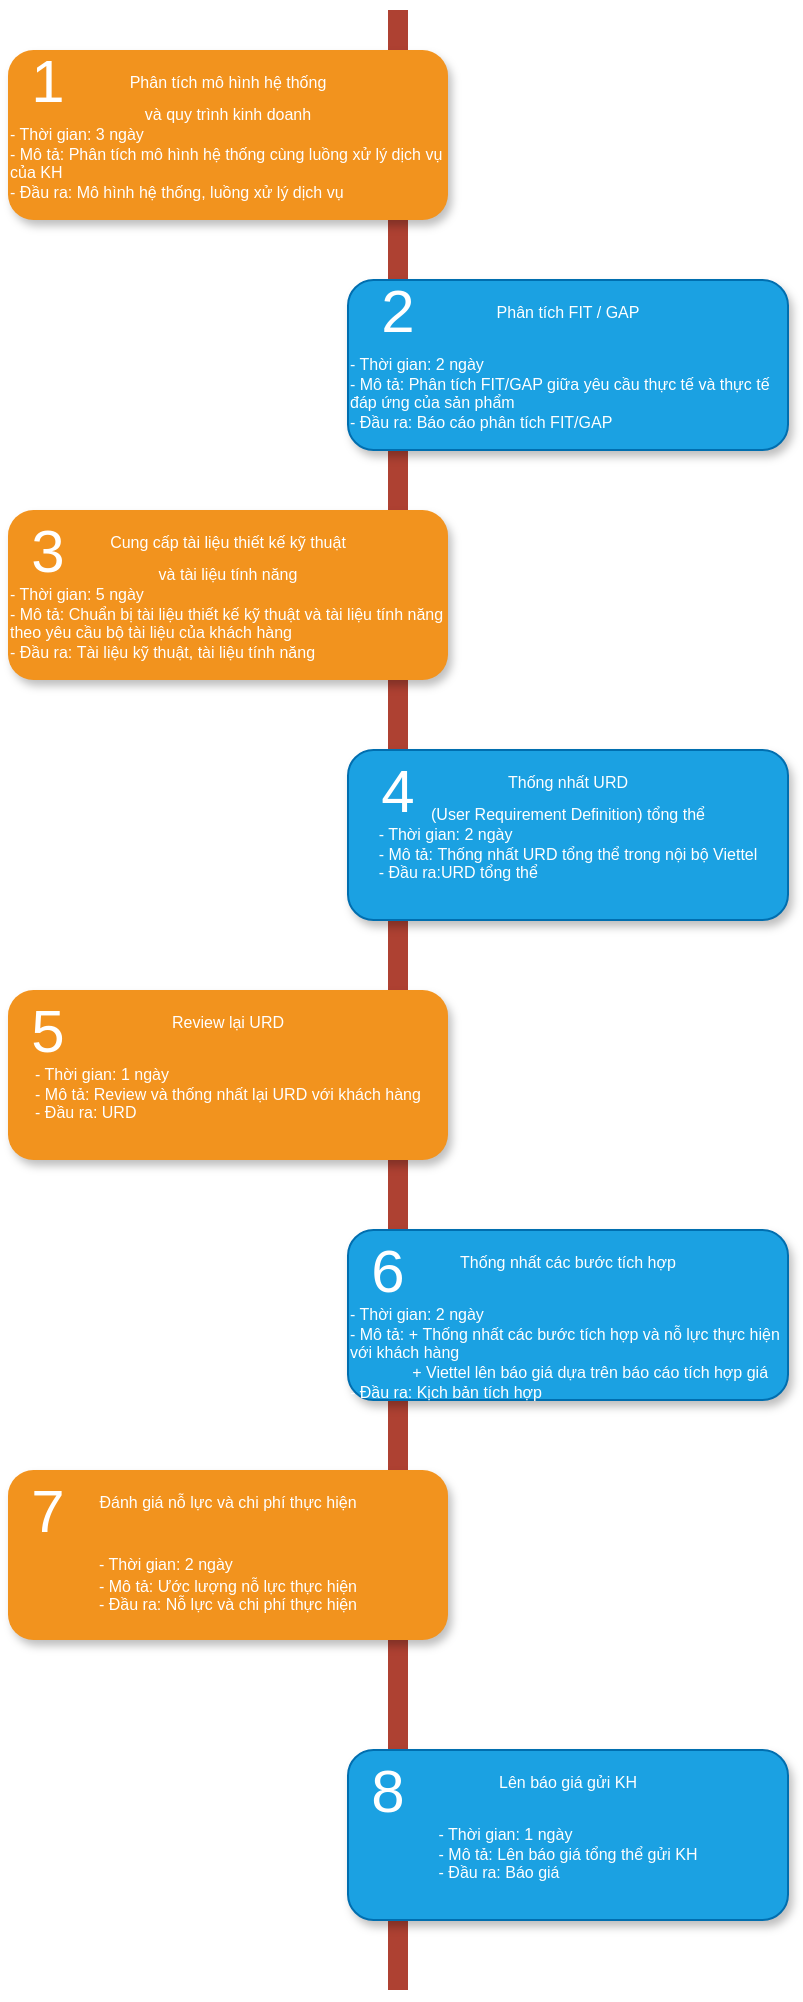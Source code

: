 <mxfile version="13.10.4" type="github">
  <diagram name="Page-1" id="fbcf5db9-b524-4cd4-e4f3-379dc89c3999">
    <mxGraphModel dx="859" dy="542" grid="1" gridSize="10" guides="1" tooltips="1" connect="1" arrows="1" fold="1" page="1" pageScale="1" pageWidth="850" pageHeight="1100" background="#ffffff" math="0" shadow="0">
      <root>
        <mxCell id="0" />
        <mxCell id="1" parent="0" />
        <mxCell id="2a0f93b5c73ef8e7-1" value="" style="line;strokeWidth=10;direction=south;html=1;fillColor=none;fontSize=13;fontColor=#000000;align=center;strokeColor=#AE4132;" parent="1" vertex="1">
          <mxGeometry x="360" y="70" width="10" height="990" as="geometry" />
        </mxCell>
        <mxCell id="2a0f93b5c73ef8e7-2" value="&lt;font style=&quot;font-size: 8px&quot;&gt;Phân tích mô hình hệ thống&lt;br&gt;và quy trình kinh doanh&lt;br&gt;&lt;/font&gt;&lt;div style=&quot;text-align: left ; font-size: 8px&quot;&gt;&lt;span&gt;&lt;font style=&quot;font-size: 8px&quot;&gt;- Thời gian: 3 ngày&lt;/font&gt;&lt;/span&gt;&lt;/div&gt;&lt;div style=&quot;text-align: left ; font-size: 8px&quot;&gt;&lt;span&gt;&lt;font style=&quot;font-size: 8px&quot;&gt;- Mô tả: Phân tích mô hình hệ thống cùng luồng xử lý dịch vụ của KH&lt;/font&gt;&lt;/span&gt;&lt;/div&gt;&lt;div style=&quot;text-align: left ; font-size: 8px&quot;&gt;&lt;span&gt;&lt;font style=&quot;font-size: 8px&quot;&gt;- Đầu ra: Mô hình hệ thống, luồng xử lý dịch vụ&lt;/font&gt;&lt;/span&gt;&lt;/div&gt;&lt;div style=&quot;text-align: left ; font-size: 8px&quot;&gt;&lt;span&gt;&lt;font style=&quot;font-size: 8px&quot;&gt;&lt;br&gt;&lt;/font&gt;&lt;/span&gt;&lt;/div&gt;&lt;div style=&quot;text-align: left ; font-size: 8px&quot;&gt;&lt;span&gt;&lt;font style=&quot;font-size: 8px&quot;&gt;&lt;br&gt;&lt;/font&gt;&lt;/span&gt;&lt;/div&gt;&lt;div style=&quot;text-align: left ; font-size: 8px&quot;&gt;&lt;span&gt;&lt;br&gt;&lt;/span&gt;&lt;/div&gt;" style="rounded=1;whiteSpace=wrap;html=1;strokeColor=none;strokeWidth=1;fillColor=#F2931E;fontSize=13;fontColor=#FFFFFF;align=center;gradientColor=none;gradientDirection=east;verticalAlign=top;shadow=1;" parent="1" vertex="1">
          <mxGeometry x="170" y="90" width="220" height="85" as="geometry" />
        </mxCell>
        <mxCell id="2a0f93b5c73ef8e7-3" value="1" style="text;html=1;strokeColor=none;fillColor=none;align=center;verticalAlign=middle;whiteSpace=wrap;fontSize=30;fontColor=#FFFFFF;" parent="1" vertex="1">
          <mxGeometry x="170" y="95" width="40" height="20" as="geometry" />
        </mxCell>
        <mxCell id="xUvLT5V0MFyeU-wpGkpq-1" value="&lt;font style=&quot;font-size: 8px&quot;&gt;Phân tích FIT / GAP&lt;br&gt;&lt;br&gt;&lt;/font&gt;&lt;div style=&quot;text-align: left ; font-size: 8px&quot;&gt;&lt;span&gt;&lt;font style=&quot;font-size: 8px&quot;&gt;- Thời gian: 2 ngày&lt;/font&gt;&lt;/span&gt;&lt;/div&gt;&lt;div style=&quot;text-align: left ; font-size: 8px&quot;&gt;&lt;span&gt;&lt;font style=&quot;font-size: 8px&quot;&gt;- Mô tả:&amp;nbsp;&lt;/font&gt;&lt;/span&gt;&lt;span&gt;Phân tích FIT/GAP giữa yêu cầu thực tế và thực tế đáp ứng của sản phẩm&lt;/span&gt;&lt;/div&gt;&lt;div style=&quot;text-align: left ; font-size: 8px&quot;&gt;&lt;span&gt;&lt;font style=&quot;font-size: 8px&quot;&gt;- Đầu ra:&amp;nbsp;&lt;/font&gt;&lt;/span&gt;&lt;span&gt;Báo cáo phân tích FIT/GAP&lt;/span&gt;&lt;/div&gt;&lt;div style=&quot;text-align: left ; font-size: 8px&quot;&gt;&lt;span&gt;&lt;font style=&quot;font-size: 8px&quot;&gt;&lt;br&gt;&lt;/font&gt;&lt;/span&gt;&lt;/div&gt;&lt;div style=&quot;text-align: left ; font-size: 8px&quot;&gt;&lt;span&gt;&lt;br&gt;&lt;/span&gt;&lt;/div&gt;" style="rounded=1;whiteSpace=wrap;html=1;strokeColor=#006EAF;strokeWidth=1;fillColor=#1ba1e2;fontSize=13;fontColor=#ffffff;align=center;gradientDirection=east;verticalAlign=top;shadow=1;" vertex="1" parent="1">
          <mxGeometry x="340" y="205" width="220" height="85" as="geometry" />
        </mxCell>
        <mxCell id="xUvLT5V0MFyeU-wpGkpq-2" value="2" style="text;html=1;strokeColor=none;fillColor=none;align=center;verticalAlign=middle;whiteSpace=wrap;fontSize=30;fontColor=#FFFFFF;" vertex="1" parent="1">
          <mxGeometry x="345" y="210" width="40" height="20" as="geometry" />
        </mxCell>
        <mxCell id="xUvLT5V0MFyeU-wpGkpq-3" value="&lt;font style=&quot;font-size: 8px&quot;&gt;Cung cấp tài liệu thiết kế kỹ thuật &lt;br&gt;và tài liệu tính năng&lt;br&gt;&lt;/font&gt;&lt;div style=&quot;text-align: left ; font-size: 8px&quot;&gt;&lt;span&gt;&lt;font style=&quot;font-size: 8px&quot;&gt;- Thời gian: 5 ngày&lt;/font&gt;&lt;/span&gt;&lt;/div&gt;&lt;div style=&quot;text-align: left ; font-size: 8px&quot;&gt;&lt;span&gt;&lt;font style=&quot;font-size: 8px&quot;&gt;- Mô tả:&amp;nbsp;&lt;/font&gt;&lt;/span&gt;&lt;span&gt;Chuẩn bị tài liệu thiết kế kỹ thuật và tài liệu tính năng theo yêu cầu bộ tài liệu của khách hàng&lt;/span&gt;&lt;/div&gt;&lt;div style=&quot;text-align: left ; font-size: 8px&quot;&gt;&lt;span&gt;&lt;font style=&quot;font-size: 8px&quot;&gt;- Đầu ra:&amp;nbsp;&lt;/font&gt;&lt;/span&gt;&lt;span&gt;Tài liệu kỹ thuật, tài liệu tính năng&lt;/span&gt;&lt;/div&gt;&lt;div style=&quot;text-align: left ; font-size: 8px&quot;&gt;&lt;span&gt;&lt;font style=&quot;font-size: 8px&quot;&gt;&lt;br&gt;&lt;/font&gt;&lt;/span&gt;&lt;/div&gt;&lt;div style=&quot;text-align: left ; font-size: 8px&quot;&gt;&lt;span&gt;&lt;br&gt;&lt;/span&gt;&lt;/div&gt;" style="rounded=1;whiteSpace=wrap;html=1;strokeColor=none;strokeWidth=1;fillColor=#F2931E;fontSize=13;fontColor=#FFFFFF;align=center;gradientColor=none;gradientDirection=east;verticalAlign=top;shadow=1;" vertex="1" parent="1">
          <mxGeometry x="170" y="320" width="220" height="85" as="geometry" />
        </mxCell>
        <mxCell id="xUvLT5V0MFyeU-wpGkpq-4" value="3" style="text;html=1;strokeColor=none;fillColor=none;align=center;verticalAlign=middle;whiteSpace=wrap;fontSize=30;fontColor=#FFFFFF;" vertex="1" parent="1">
          <mxGeometry x="170" y="330" width="40" height="20" as="geometry" />
        </mxCell>
        <mxCell id="xUvLT5V0MFyeU-wpGkpq-5" value="&lt;font&gt;&lt;span style=&quot;font-size: 8px&quot;&gt;Thống nhất URD &lt;br&gt;(User Requirement Definition) tổng thể&lt;br&gt;&lt;div style=&quot;text-align: left&quot;&gt;&lt;span&gt;- Thời gian: 2 ngày&lt;/span&gt;&lt;/div&gt;&lt;/span&gt;&lt;/font&gt;&lt;div style=&quot;text-align: left ; font-size: 8px&quot;&gt;&lt;span&gt;&lt;font style=&quot;font-size: 8px&quot;&gt;- Mô tả:&amp;nbsp;&lt;/font&gt;&lt;/span&gt;&lt;span&gt;Thống nhất URD tổng thể trong nội bộ Viettel&lt;/span&gt;&lt;/div&gt;&lt;div style=&quot;text-align: left ; font-size: 8px&quot;&gt;&lt;span&gt;&lt;font style=&quot;font-size: 8px&quot;&gt;- Đầu ra:&lt;/font&gt;&lt;/span&gt;&lt;span&gt;URD tổng thể&lt;/span&gt;&lt;/div&gt;&lt;div style=&quot;text-align: left ; font-size: 8px&quot;&gt;&lt;span&gt;&lt;font style=&quot;font-size: 8px&quot;&gt;&lt;br&gt;&lt;/font&gt;&lt;/span&gt;&lt;/div&gt;&lt;div style=&quot;text-align: left ; font-size: 8px&quot;&gt;&lt;span&gt;&lt;br&gt;&lt;/span&gt;&lt;/div&gt;" style="rounded=1;whiteSpace=wrap;html=1;strokeColor=#006EAF;strokeWidth=1;fillColor=#1ba1e2;fontSize=13;fontColor=#ffffff;align=center;gradientDirection=east;verticalAlign=top;shadow=1;" vertex="1" parent="1">
          <mxGeometry x="340" y="440" width="220" height="85" as="geometry" />
        </mxCell>
        <mxCell id="xUvLT5V0MFyeU-wpGkpq-6" value="4" style="text;html=1;strokeColor=none;fillColor=none;align=center;verticalAlign=middle;whiteSpace=wrap;fontSize=30;fontColor=#FFFFFF;" vertex="1" parent="1">
          <mxGeometry x="345" y="450" width="40" height="20" as="geometry" />
        </mxCell>
        <mxCell id="xUvLT5V0MFyeU-wpGkpq-7" value="&lt;font&gt;&lt;span style=&quot;font-size: 8px&quot;&gt;Review lại URD&lt;br&gt;&lt;/span&gt;&lt;br&gt;&lt;/font&gt;&lt;div style=&quot;text-align: left ; font-size: 8px&quot;&gt;&lt;span&gt;&lt;font style=&quot;font-size: 8px&quot;&gt;- Thời gian: 1 ngày&lt;/font&gt;&lt;/span&gt;&lt;/div&gt;&lt;div style=&quot;text-align: left ; font-size: 8px&quot;&gt;&lt;span&gt;&lt;font style=&quot;font-size: 8px&quot;&gt;- Mô tả:&amp;nbsp;&lt;/font&gt;&lt;/span&gt;&lt;span&gt;Review và thống nhất lại URD với khách hàng&lt;/span&gt;&lt;/div&gt;&lt;div style=&quot;text-align: left ; font-size: 8px&quot;&gt;&lt;span&gt;&lt;font style=&quot;font-size: 8px&quot;&gt;- Đầu ra: URD&lt;/font&gt;&lt;/span&gt;&lt;/div&gt;&lt;div style=&quot;text-align: left ; font-size: 8px&quot;&gt;&lt;span&gt;&lt;font style=&quot;font-size: 8px&quot;&gt;&lt;br&gt;&lt;/font&gt;&lt;/span&gt;&lt;/div&gt;&lt;div style=&quot;text-align: left ; font-size: 8px&quot;&gt;&lt;span&gt;&lt;font style=&quot;font-size: 8px&quot;&gt;&lt;br&gt;&lt;/font&gt;&lt;/span&gt;&lt;/div&gt;&lt;div style=&quot;text-align: left ; font-size: 8px&quot;&gt;&lt;span&gt;&lt;font style=&quot;font-size: 8px&quot;&gt;&lt;br&gt;&lt;/font&gt;&lt;/span&gt;&lt;/div&gt;&lt;div style=&quot;text-align: left ; font-size: 8px&quot;&gt;&lt;span&gt;&lt;br&gt;&lt;/span&gt;&lt;/div&gt;" style="rounded=1;whiteSpace=wrap;html=1;strokeColor=none;strokeWidth=1;fillColor=#F2931E;fontSize=13;fontColor=#FFFFFF;align=center;gradientColor=none;gradientDirection=east;verticalAlign=top;shadow=1;" vertex="1" parent="1">
          <mxGeometry x="170" y="560" width="220" height="85" as="geometry" />
        </mxCell>
        <mxCell id="xUvLT5V0MFyeU-wpGkpq-8" value="&lt;font&gt;&lt;span style=&quot;font-size: 8px&quot;&gt;Thống nhất các bước tích hợp&lt;br&gt;&lt;/span&gt;&lt;br&gt;&lt;/font&gt;&lt;div style=&quot;text-align: left ; font-size: 8px&quot;&gt;&lt;span&gt;&lt;font style=&quot;font-size: 8px&quot;&gt;- Thời gian: 2 ngày&lt;/font&gt;&lt;/span&gt;&lt;/div&gt;&lt;div style=&quot;text-align: left ; font-size: 8px&quot;&gt;&lt;span&gt;&lt;font style=&quot;font-size: 8px&quot;&gt;- Mô tả: +&amp;nbsp;&lt;/font&gt;&lt;/span&gt;&lt;span&gt;Thống nhất các bước tích hợp và nỗ lực thực hiện với khách hàng&lt;/span&gt;&lt;/div&gt;&lt;div style=&quot;text-align: left ; font-size: 8px&quot;&gt;&amp;nbsp; &amp;nbsp; &amp;nbsp; &amp;nbsp; &amp;nbsp; &amp;nbsp; &amp;nbsp; + Viettel lên báo giá dựa trên báo cáo tích hợp giá&lt;/div&gt;&lt;div style=&quot;text-align: left ; font-size: 8px&quot;&gt;&lt;span&gt;&lt;font style=&quot;font-size: 8px&quot;&gt;- Đầu ra: Kịch bản tích hợp&lt;/font&gt;&lt;/span&gt;&lt;/div&gt;&lt;div style=&quot;text-align: left ; font-size: 8px&quot;&gt;&lt;span&gt;&lt;font style=&quot;font-size: 8px&quot;&gt;&lt;br&gt;&lt;/font&gt;&lt;/span&gt;&lt;/div&gt;&lt;div style=&quot;text-align: left ; font-size: 8px&quot;&gt;&lt;span&gt;&lt;font style=&quot;font-size: 8px&quot;&gt;&lt;br&gt;&lt;/font&gt;&lt;/span&gt;&lt;/div&gt;&lt;div style=&quot;text-align: left ; font-size: 8px&quot;&gt;&lt;span&gt;&lt;br&gt;&lt;/span&gt;&lt;/div&gt;" style="rounded=1;whiteSpace=wrap;html=1;strokeColor=#006EAF;strokeWidth=1;fillColor=#1ba1e2;fontSize=13;fontColor=#ffffff;align=center;gradientDirection=east;verticalAlign=top;shadow=1;" vertex="1" parent="1">
          <mxGeometry x="340" y="680" width="220" height="85" as="geometry" />
        </mxCell>
        <mxCell id="xUvLT5V0MFyeU-wpGkpq-9" value="&lt;div style=&quot;text-align: center&quot;&gt;&lt;span style=&quot;font-size: 8px ; text-align: left&quot;&gt;Đánh giá nỗ lực và chi phí thực hiện&lt;/span&gt;&lt;/div&gt;&lt;div style=&quot;text-align: center&quot;&gt;&lt;span style=&quot;font-size: 8px ; text-align: left&quot;&gt;&lt;br&gt;&lt;/span&gt;&lt;/div&gt;&lt;div style=&quot;text-align: left&quot;&gt;&lt;span style=&quot;font-size: 8px&quot;&gt;- Thời gian: 2 ngày&lt;/span&gt;&lt;br&gt;&lt;/div&gt;&lt;div style=&quot;text-align: left ; font-size: 8px&quot;&gt;&lt;span&gt;&lt;font style=&quot;font-size: 8px&quot;&gt;- Mô tả: Ước lượng nỗ lực thực hiện&lt;/font&gt;&lt;/span&gt;&lt;/div&gt;&lt;div style=&quot;text-align: left ; font-size: 8px&quot;&gt;&lt;span&gt;&lt;font style=&quot;font-size: 8px&quot;&gt;- Đầu ra: Nỗ lực và chi phí thực hiện&lt;/font&gt;&lt;/span&gt;&lt;/div&gt;&lt;div style=&quot;text-align: left ; font-size: 8px&quot;&gt;&lt;span&gt;&lt;font style=&quot;font-size: 8px&quot;&gt;&lt;br&gt;&lt;/font&gt;&lt;/span&gt;&lt;/div&gt;&lt;div style=&quot;text-align: left ; font-size: 8px&quot;&gt;&lt;span&gt;&lt;font style=&quot;font-size: 8px&quot;&gt;&lt;br&gt;&lt;/font&gt;&lt;/span&gt;&lt;/div&gt;&lt;div style=&quot;text-align: left ; font-size: 8px&quot;&gt;&lt;span&gt;&lt;br&gt;&lt;/span&gt;&lt;/div&gt;" style="rounded=1;whiteSpace=wrap;html=1;strokeColor=none;strokeWidth=1;fillColor=#F2931E;fontSize=13;fontColor=#FFFFFF;align=center;gradientColor=none;gradientDirection=east;verticalAlign=top;shadow=1;" vertex="1" parent="1">
          <mxGeometry x="170" y="800" width="220" height="85" as="geometry" />
        </mxCell>
        <mxCell id="xUvLT5V0MFyeU-wpGkpq-10" value="5" style="text;html=1;strokeColor=none;fillColor=none;align=center;verticalAlign=middle;whiteSpace=wrap;fontSize=30;fontColor=#FFFFFF;" vertex="1" parent="1">
          <mxGeometry x="170" y="570" width="40" height="20" as="geometry" />
        </mxCell>
        <mxCell id="xUvLT5V0MFyeU-wpGkpq-11" value="6" style="text;html=1;strokeColor=none;fillColor=none;align=center;verticalAlign=middle;whiteSpace=wrap;fontSize=30;fontColor=#FFFFFF;" vertex="1" parent="1">
          <mxGeometry x="340" y="690" width="40" height="20" as="geometry" />
        </mxCell>
        <mxCell id="xUvLT5V0MFyeU-wpGkpq-12" value="7" style="text;html=1;strokeColor=none;fillColor=none;align=center;verticalAlign=middle;whiteSpace=wrap;fontSize=30;fontColor=#FFFFFF;" vertex="1" parent="1">
          <mxGeometry x="170" y="810" width="40" height="20" as="geometry" />
        </mxCell>
        <mxCell id="xUvLT5V0MFyeU-wpGkpq-27" value="&lt;div&gt;&lt;span style=&quot;font-size: 8px&quot;&gt;Lên báo giá gửi KH&lt;/span&gt;&lt;/div&gt;&lt;font&gt;&lt;div&gt;&lt;span style=&quot;font-size: 8px&quot;&gt;&lt;br&gt;&lt;/span&gt;&lt;/div&gt;&lt;/font&gt;&lt;div style=&quot;text-align: left ; font-size: 8px&quot;&gt;&lt;span&gt;&lt;font style=&quot;font-size: 8px&quot;&gt;- Thời gian: 1 ngày&lt;/font&gt;&lt;/span&gt;&lt;/div&gt;&lt;div style=&quot;text-align: left ; font-size: 8px&quot;&gt;&lt;span&gt;&lt;font style=&quot;font-size: 8px&quot;&gt;- Mô tả: Lên báo giá tổng thể gửi KH&lt;/font&gt;&lt;/span&gt;&lt;/div&gt;&lt;div style=&quot;text-align: left ; font-size: 8px&quot;&gt;&lt;span&gt;&lt;font style=&quot;font-size: 8px&quot;&gt;- Đầu ra: Báo giá&lt;/font&gt;&lt;/span&gt;&lt;/div&gt;&lt;div style=&quot;text-align: left ; font-size: 8px&quot;&gt;&lt;span&gt;&lt;font style=&quot;font-size: 8px&quot;&gt;&lt;br&gt;&lt;/font&gt;&lt;/span&gt;&lt;/div&gt;&lt;div style=&quot;text-align: left ; font-size: 8px&quot;&gt;&lt;span&gt;&lt;font style=&quot;font-size: 8px&quot;&gt;&lt;br&gt;&lt;/font&gt;&lt;/span&gt;&lt;/div&gt;&lt;div style=&quot;text-align: left ; font-size: 8px&quot;&gt;&lt;span&gt;&lt;br&gt;&lt;/span&gt;&lt;/div&gt;" style="rounded=1;whiteSpace=wrap;html=1;strokeColor=#006EAF;strokeWidth=1;fillColor=#1ba1e2;fontSize=13;fontColor=#ffffff;align=center;gradientDirection=east;verticalAlign=top;shadow=1;" vertex="1" parent="1">
          <mxGeometry x="340" y="940" width="220" height="85" as="geometry" />
        </mxCell>
        <mxCell id="xUvLT5V0MFyeU-wpGkpq-28" value="8" style="text;html=1;strokeColor=none;fillColor=none;align=center;verticalAlign=middle;whiteSpace=wrap;fontSize=30;fontColor=#FFFFFF;" vertex="1" parent="1">
          <mxGeometry x="340" y="950" width="40" height="20" as="geometry" />
        </mxCell>
      </root>
    </mxGraphModel>
  </diagram>
</mxfile>
